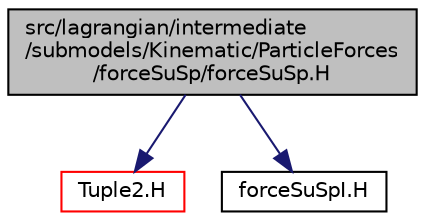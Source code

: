digraph "src/lagrangian/intermediate/submodels/Kinematic/ParticleForces/forceSuSp/forceSuSp.H"
{
  bgcolor="transparent";
  edge [fontname="Helvetica",fontsize="10",labelfontname="Helvetica",labelfontsize="10"];
  node [fontname="Helvetica",fontsize="10",shape=record];
  Node1 [label="src/lagrangian/intermediate\l/submodels/Kinematic/ParticleForces\l/forceSuSp/forceSuSp.H",height=0.2,width=0.4,color="black", fillcolor="grey75", style="filled", fontcolor="black"];
  Node1 -> Node2 [color="midnightblue",fontsize="10",style="solid",fontname="Helvetica"];
  Node2 [label="Tuple2.H",height=0.2,width=0.4,color="red",URL="$a09392.html"];
  Node1 -> Node3 [color="midnightblue",fontsize="10",style="solid",fontname="Helvetica"];
  Node3 [label="forceSuSpI.H",height=0.2,width=0.4,color="black",URL="$a07008.html"];
}
